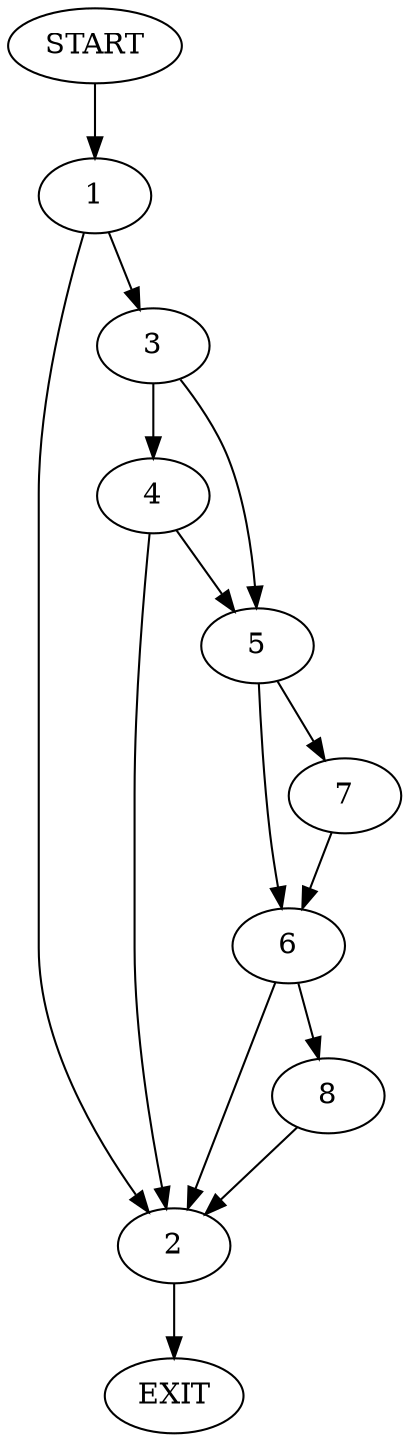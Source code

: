 digraph {
0 [label="START"]
9 [label="EXIT"]
0 -> 1
1 -> 2
1 -> 3
3 -> 4
3 -> 5
2 -> 9
5 -> 6
5 -> 7
4 -> 2
4 -> 5
7 -> 6
6 -> 8
6 -> 2
8 -> 2
}
